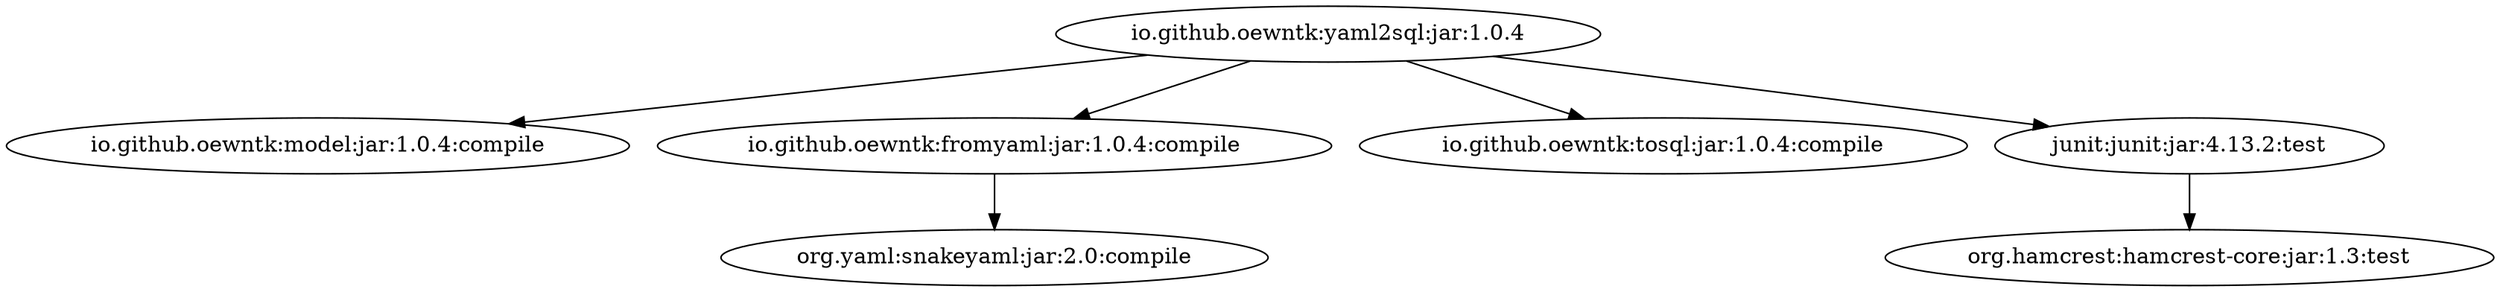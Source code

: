 digraph "io.github.oewntk:yaml2sql:jar:1.0.4" { 
	"io.github.oewntk:yaml2sql:jar:1.0.4" -> "io.github.oewntk:model:jar:1.0.4:compile" ; 
	"io.github.oewntk:yaml2sql:jar:1.0.4" -> "io.github.oewntk:fromyaml:jar:1.0.4:compile" ; 
	"io.github.oewntk:yaml2sql:jar:1.0.4" -> "io.github.oewntk:tosql:jar:1.0.4:compile" ; 
	"io.github.oewntk:yaml2sql:jar:1.0.4" -> "junit:junit:jar:4.13.2:test" ; 
	"io.github.oewntk:fromyaml:jar:1.0.4:compile" -> "org.yaml:snakeyaml:jar:2.0:compile" ; 
	"junit:junit:jar:4.13.2:test" -> "org.hamcrest:hamcrest-core:jar:1.3:test" ; 
 } 